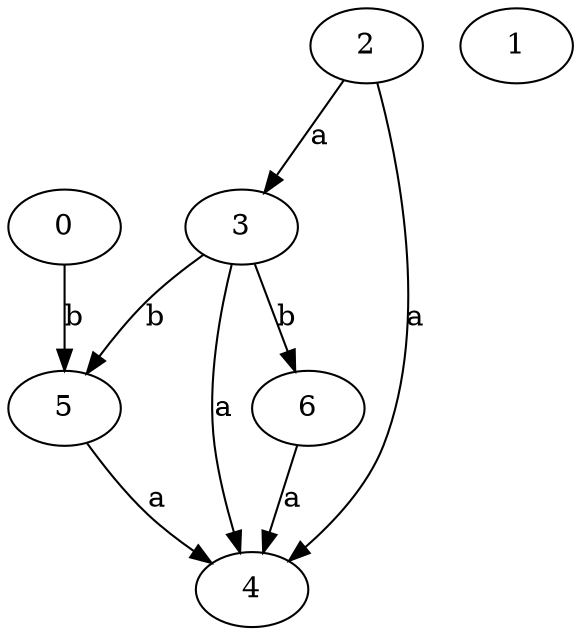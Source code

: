 strict digraph  {
3;
4;
0;
5;
1;
6;
2;
3 -> 4  [label=a];
3 -> 5  [label=b];
3 -> 6  [label=b];
0 -> 5  [label=b];
5 -> 4  [label=a];
6 -> 4  [label=a];
2 -> 3  [label=a];
2 -> 4  [label=a];
}
